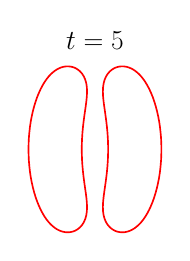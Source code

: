 \begin{tikzpicture}[scale=0.40]

\begin{axis}[
  xmin = -1.8,
  xmax = 1.8,
  ymin = -1.8,
  ymax = 1.8,
  axis equal = true,
  hide axis,
  title = {\Huge$t=5$}
  ]

\addplot [mark=none,red,line width=1.5] table{
-6.019e-01 1.662e+00
-6.39e-01 1.655e+00
-6.765e-01 1.644e+00
-7.151e-01 1.629e+00
-7.551e-01 1.609e+00
-7.966e-01 1.583e+00
-8.391e-01 1.55e+00
-8.823e-01 1.512e+00
-9.255e-01 1.466e+00
-9.682e-01 1.413e+00
-1.01e+00 1.353e+00
-1.05e+00 1.286e+00
-1.089e+00 1.213e+00
-1.125e+00 1.134e+00
-1.16e+00 1.049e+00
-1.191e+00 9.596e-01
-1.22e+00 8.651e-01
-1.246e+00 7.664e-01
-1.269e+00 6.64e-01
-1.289e+00 5.583e-01
-1.305e+00 4.5e-01
-1.317e+00 3.394e-01
-1.327e+00 2.272e-01
-1.332e+00 1.139e-01
-1.334e+00 -5.52e-13
-1.332e+00 -1.139e-01
-1.327e+00 -2.272e-01
-1.317e+00 -3.394e-01
-1.305e+00 -4.5e-01
-1.289e+00 -5.583e-01
-1.269e+00 -6.64e-01
-1.246e+00 -7.664e-01
-1.22e+00 -8.651e-01
-1.191e+00 -9.596e-01
-1.16e+00 -1.049e+00
-1.125e+00 -1.134e+00
-1.089e+00 -1.213e+00
-1.05e+00 -1.286e+00
-1.01e+00 -1.353e+00
-9.682e-01 -1.413e+00
-9.255e-01 -1.466e+00
-8.823e-01 -1.512e+00
-8.391e-01 -1.55e+00
-7.966e-01 -1.583e+00
-7.551e-01 -1.609e+00
-7.151e-01 -1.629e+00
-6.765e-01 -1.644e+00
-6.39e-01 -1.655e+00
-6.019e-01 -1.662e+00
-5.643e-01 -1.666e+00
-5.252e-01 -1.665e+00
-4.84e-01 -1.66e+00
-4.405e-01 -1.65e+00
-3.95e-01 -1.632e+00
-3.487e-01 -1.605e+00
-3.033e-01 -1.569e+00
-2.61e-01 -1.522e+00
-2.24e-01 -1.465e+00
-1.945e-01 -1.398e+00
-1.738e-01 -1.323e+00
-1.622e-01 -1.242e+00
-1.591e-01 -1.155e+00
-1.631e-01 -1.063e+00
-1.722e-01 -9.687e-01
-1.848e-01 -8.707e-01
-1.992e-01 -7.697e-01
-2.139e-01 -6.658e-01
-2.279e-01 -5.592e-01
-2.404e-01 -4.504e-01
-2.507e-01 -3.396e-01
-2.584e-01 -2.272e-01
-2.631e-01 -1.139e-01
-2.647e-01 -4.903e-13
-2.631e-01 1.139e-01
-2.584e-01 2.272e-01
-2.507e-01 3.396e-01
-2.404e-01 4.504e-01
-2.279e-01 5.592e-01
-2.139e-01 6.658e-01
-1.992e-01 7.697e-01
-1.848e-01 8.707e-01
-1.722e-01 9.687e-01
-1.631e-01 1.063e+00
-1.591e-01 1.155e+00
-1.622e-01 1.242e+00
-1.738e-01 1.323e+00
-1.945e-01 1.398e+00
-2.24e-01 1.465e+00
-2.61e-01 1.522e+00
-3.033e-01 1.569e+00
-3.487e-01 1.605e+00
-3.95e-01 1.632e+00
-4.405e-01 1.65e+00
-4.84e-01 1.66e+00
-5.252e-01 1.665e+00
-5.643e-01 1.666e+00
-6.019e-01 1.662e+00
};

\addplot [mark=none,red,line width=1.5] table{
6.019e-01 1.662e+00
5.643e-01 1.666e+00
5.252e-01 1.665e+00
4.84e-01 1.66e+00
4.405e-01 1.65e+00
3.95e-01 1.632e+00
3.487e-01 1.605e+00
3.033e-01 1.569e+00
2.61e-01 1.522e+00
2.24e-01 1.465e+00
1.945e-01 1.398e+00
1.738e-01 1.323e+00
1.622e-01 1.242e+00
1.591e-01 1.155e+00
1.631e-01 1.063e+00
1.722e-01 9.687e-01
1.848e-01 8.707e-01
1.992e-01 7.697e-01
2.139e-01 6.658e-01
2.279e-01 5.592e-01
2.404e-01 4.504e-01
2.507e-01 3.396e-01
2.584e-01 2.272e-01
2.631e-01 1.139e-01
2.647e-01 -3.023e-13
2.631e-01 -1.139e-01
2.584e-01 -2.272e-01
2.507e-01 -3.396e-01
2.404e-01 -4.504e-01
2.279e-01 -5.592e-01
2.139e-01 -6.658e-01
1.992e-01 -7.697e-01
1.848e-01 -8.707e-01
1.722e-01 -9.687e-01
1.631e-01 -1.063e+00
1.591e-01 -1.155e+00
1.622e-01 -1.242e+00
1.738e-01 -1.323e+00
1.945e-01 -1.398e+00
2.24e-01 -1.465e+00
2.61e-01 -1.522e+00
3.033e-01 -1.569e+00
3.487e-01 -1.605e+00
3.95e-01 -1.632e+00
4.405e-01 -1.65e+00
4.84e-01 -1.66e+00
5.252e-01 -1.665e+00
5.643e-01 -1.666e+00
6.019e-01 -1.662e+00
6.39e-01 -1.655e+00
6.765e-01 -1.644e+00
7.151e-01 -1.629e+00
7.551e-01 -1.609e+00
7.966e-01 -1.583e+00
8.391e-01 -1.55e+00
8.823e-01 -1.512e+00
9.255e-01 -1.466e+00
9.682e-01 -1.413e+00
1.01e+00 -1.353e+00
1.05e+00 -1.286e+00
1.089e+00 -1.213e+00
1.125e+00 -1.134e+00
1.16e+00 -1.049e+00
1.191e+00 -9.596e-01
1.22e+00 -8.651e-01
1.246e+00 -7.664e-01
1.269e+00 -6.64e-01
1.289e+00 -5.583e-01
1.305e+00 -4.5e-01
1.317e+00 -3.394e-01
1.327e+00 -2.272e-01
1.332e+00 -1.139e-01
1.334e+00 -1.996e-13
1.332e+00 1.139e-01
1.327e+00 2.272e-01
1.317e+00 3.394e-01
1.305e+00 4.5e-01
1.289e+00 5.583e-01
1.269e+00 6.64e-01
1.246e+00 7.664e-01
1.22e+00 8.651e-01
1.191e+00 9.596e-01
1.16e+00 1.049e+00
1.125e+00 1.134e+00
1.089e+00 1.213e+00
1.05e+00 1.286e+00
1.01e+00 1.353e+00
9.682e-01 1.413e+00
9.255e-01 1.466e+00
8.823e-01 1.512e+00
8.391e-01 1.55e+00
7.966e-01 1.583e+00
7.551e-01 1.609e+00
7.151e-01 1.629e+00
6.765e-01 1.644e+00
6.39e-01 1.655e+00
6.019e-01 1.662e+00
};

\end{axis}


\end{tikzpicture}

